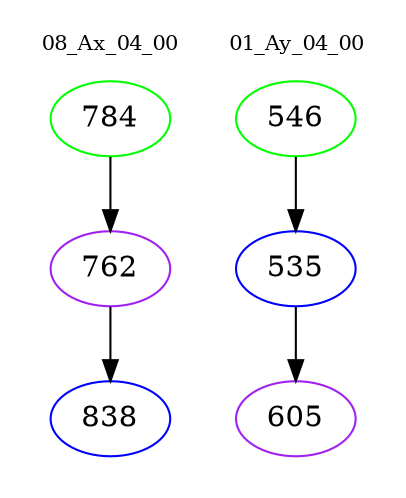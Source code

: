 digraph{
subgraph cluster_0 {
color = white
label = "08_Ax_04_00";
fontsize=10;
T0_784 [label="784", color="green"]
T0_784 -> T0_762 [color="black"]
T0_762 [label="762", color="purple"]
T0_762 -> T0_838 [color="black"]
T0_838 [label="838", color="blue"]
}
subgraph cluster_1 {
color = white
label = "01_Ay_04_00";
fontsize=10;
T1_546 [label="546", color="green"]
T1_546 -> T1_535 [color="black"]
T1_535 [label="535", color="blue"]
T1_535 -> T1_605 [color="black"]
T1_605 [label="605", color="purple"]
}
}
